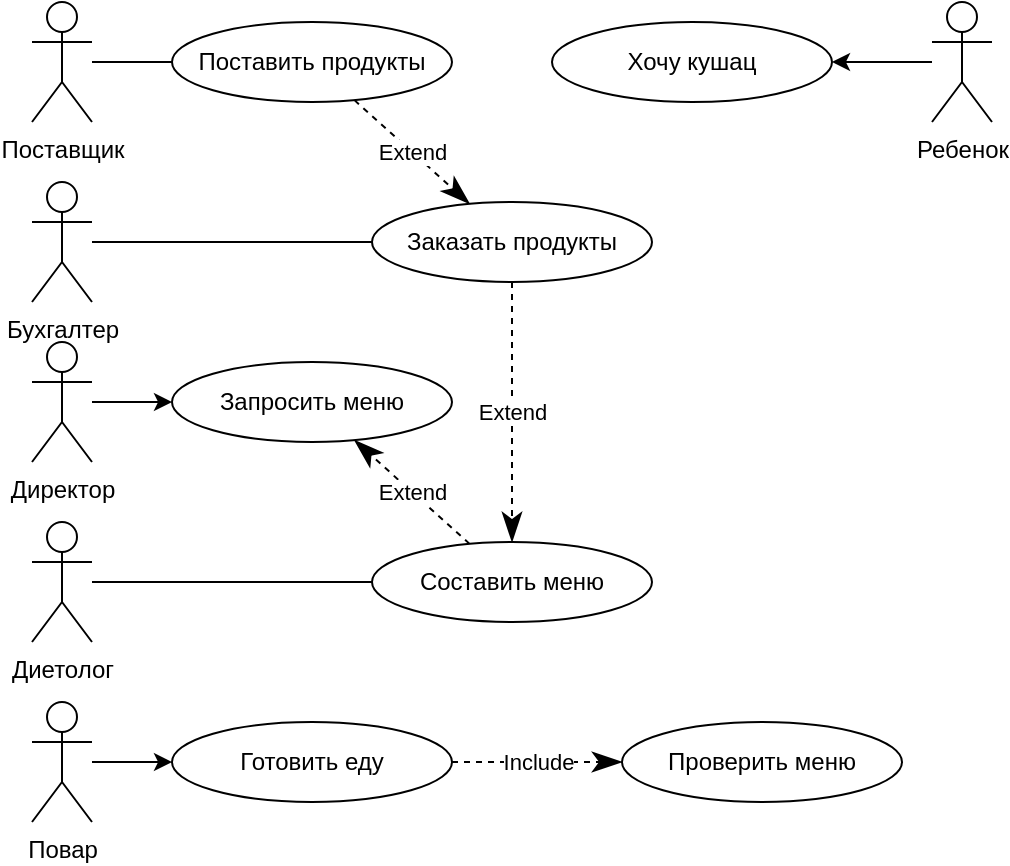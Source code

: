 <mxfile version="20.7.4" type="github">
  <diagram id="WTumbUDteVA8QTmnhO7a" name="Page-1">
    <mxGraphModel dx="1108" dy="672" grid="1" gridSize="10" guides="1" tooltips="1" connect="1" arrows="1" fold="1" page="1" pageScale="1" pageWidth="850" pageHeight="1100" math="0" shadow="0">
      <root>
        <mxCell id="0" />
        <mxCell id="1" parent="0" />
        <mxCell id="EE3mhE9z7PggbBqgpWji-1" value="Поставщик&lt;br&gt;" style="shape=umlActor;verticalLabelPosition=bottom;verticalAlign=top;html=1;outlineConnect=0;" vertex="1" parent="1">
          <mxGeometry x="60" y="10" width="30" height="60" as="geometry" />
        </mxCell>
        <mxCell id="EE3mhE9z7PggbBqgpWji-2" value="Диетолог" style="shape=umlActor;verticalLabelPosition=bottom;verticalAlign=top;html=1;outlineConnect=0;" vertex="1" parent="1">
          <mxGeometry x="60" y="270" width="30" height="60" as="geometry" />
        </mxCell>
        <mxCell id="EE3mhE9z7PggbBqgpWji-3" value="Составить меню&lt;br&gt;" style="ellipse;whiteSpace=wrap;html=1;" vertex="1" parent="1">
          <mxGeometry x="230" y="280" width="140" height="40" as="geometry" />
        </mxCell>
        <mxCell id="EE3mhE9z7PggbBqgpWji-4" value="Поставить продукты" style="ellipse;whiteSpace=wrap;html=1;" vertex="1" parent="1">
          <mxGeometry x="130" y="20" width="140" height="40" as="geometry" />
        </mxCell>
        <mxCell id="EE3mhE9z7PggbBqgpWji-5" value="Директор" style="shape=umlActor;verticalLabelPosition=bottom;verticalAlign=top;html=1;outlineConnect=0;" vertex="1" parent="1">
          <mxGeometry x="60" y="180" width="30" height="60" as="geometry" />
        </mxCell>
        <mxCell id="EE3mhE9z7PggbBqgpWji-6" value="Заказать продукты" style="ellipse;whiteSpace=wrap;html=1;" vertex="1" parent="1">
          <mxGeometry x="230" y="110" width="140" height="40" as="geometry" />
        </mxCell>
        <mxCell id="EE3mhE9z7PggbBqgpWji-7" value="Ребенок" style="shape=umlActor;verticalLabelPosition=bottom;verticalAlign=top;html=1;outlineConnect=0;" vertex="1" parent="1">
          <mxGeometry x="510" y="10" width="30" height="60" as="geometry" />
        </mxCell>
        <mxCell id="EE3mhE9z7PggbBqgpWji-9" value="Хочу кушац" style="ellipse;whiteSpace=wrap;html=1;" vertex="1" parent="1">
          <mxGeometry x="320" y="20" width="140" height="40" as="geometry" />
        </mxCell>
        <mxCell id="EE3mhE9z7PggbBqgpWji-10" value="" style="endArrow=classic;html=1;rounded=0;" edge="1" parent="1" source="EE3mhE9z7PggbBqgpWji-7" target="EE3mhE9z7PggbBqgpWji-9">
          <mxGeometry width="50" height="50" relative="1" as="geometry">
            <mxPoint x="480" y="320" as="sourcePoint" />
            <mxPoint x="530" y="270" as="targetPoint" />
          </mxGeometry>
        </mxCell>
        <mxCell id="EE3mhE9z7PggbBqgpWji-11" value="Готовить еду" style="ellipse;whiteSpace=wrap;html=1;" vertex="1" parent="1">
          <mxGeometry x="130" y="370" width="140" height="40" as="geometry" />
        </mxCell>
        <mxCell id="EE3mhE9z7PggbBqgpWji-12" value="Повар" style="shape=umlActor;verticalLabelPosition=bottom;verticalAlign=top;html=1;outlineConnect=0;" vertex="1" parent="1">
          <mxGeometry x="60" y="360" width="30" height="60" as="geometry" />
        </mxCell>
        <mxCell id="EE3mhE9z7PggbBqgpWji-13" value="" style="endArrow=classic;html=1;rounded=0;" edge="1" parent="1" source="EE3mhE9z7PggbBqgpWji-12" target="EE3mhE9z7PggbBqgpWji-11">
          <mxGeometry width="50" height="50" relative="1" as="geometry">
            <mxPoint x="150" y="360" as="sourcePoint" />
            <mxPoint x="200" y="310" as="targetPoint" />
          </mxGeometry>
        </mxCell>
        <mxCell id="EE3mhE9z7PggbBqgpWji-14" value="" style="endArrow=none;html=1;rounded=0;endFill=0;" edge="1" parent="1" source="EE3mhE9z7PggbBqgpWji-2" target="EE3mhE9z7PggbBqgpWji-3">
          <mxGeometry width="50" height="50" relative="1" as="geometry">
            <mxPoint x="320" y="400" as="sourcePoint" />
            <mxPoint x="370" y="350" as="targetPoint" />
          </mxGeometry>
        </mxCell>
        <mxCell id="EE3mhE9z7PggbBqgpWji-15" value="Проверить меню" style="ellipse;whiteSpace=wrap;html=1;" vertex="1" parent="1">
          <mxGeometry x="355" y="370" width="140" height="40" as="geometry" />
        </mxCell>
        <mxCell id="EE3mhE9z7PggbBqgpWji-16" value="Include" style="endArrow=classicThin;endSize=12;dashed=1;html=1;rounded=0;endFill=1;" edge="1" parent="1" source="EE3mhE9z7PggbBqgpWji-11" target="EE3mhE9z7PggbBqgpWji-15">
          <mxGeometry width="160" relative="1" as="geometry">
            <mxPoint x="300" y="430" as="sourcePoint" />
            <mxPoint x="510" y="580" as="targetPoint" />
          </mxGeometry>
        </mxCell>
        <mxCell id="EE3mhE9z7PggbBqgpWji-17" value="Запросить меню" style="ellipse;whiteSpace=wrap;html=1;" vertex="1" parent="1">
          <mxGeometry x="130" y="190" width="140" height="40" as="geometry" />
        </mxCell>
        <mxCell id="EE3mhE9z7PggbBqgpWji-18" value="Бухгалтер" style="shape=umlActor;verticalLabelPosition=bottom;verticalAlign=top;html=1;outlineConnect=0;" vertex="1" parent="1">
          <mxGeometry x="60" y="100" width="30" height="60" as="geometry" />
        </mxCell>
        <mxCell id="EE3mhE9z7PggbBqgpWji-19" value="" style="endArrow=none;html=1;rounded=0;endFill=0;" edge="1" parent="1" source="EE3mhE9z7PggbBqgpWji-18" target="EE3mhE9z7PggbBqgpWji-6">
          <mxGeometry width="50" height="50" relative="1" as="geometry">
            <mxPoint x="389.0" y="220.002" as="sourcePoint" />
            <mxPoint x="460.617" y="224.736" as="targetPoint" />
          </mxGeometry>
        </mxCell>
        <mxCell id="EE3mhE9z7PggbBqgpWji-20" value="Extend" style="endArrow=classicThin;endSize=12;dashed=1;html=1;rounded=0;endFill=1;" edge="1" parent="1" source="EE3mhE9z7PggbBqgpWji-3" target="EE3mhE9z7PggbBqgpWji-17">
          <mxGeometry width="160" relative="1" as="geometry">
            <mxPoint x="345.0" y="279.66" as="sourcePoint" />
            <mxPoint x="425" y="279.66" as="targetPoint" />
          </mxGeometry>
        </mxCell>
        <mxCell id="EE3mhE9z7PggbBqgpWji-21" value="" style="endArrow=classic;html=1;rounded=0;" edge="1" parent="1" source="EE3mhE9z7PggbBqgpWji-5" target="EE3mhE9z7PggbBqgpWji-17">
          <mxGeometry width="50" height="50" relative="1" as="geometry">
            <mxPoint x="381.43" y="170.001" as="sourcePoint" />
            <mxPoint x="300.004" y="175.053" as="targetPoint" />
          </mxGeometry>
        </mxCell>
        <mxCell id="EE3mhE9z7PggbBqgpWji-22" value="Extend" style="endArrow=classicThin;endSize=12;dashed=1;html=1;rounded=0;endFill=1;" edge="1" parent="1" source="EE3mhE9z7PggbBqgpWji-6" target="EE3mhE9z7PggbBqgpWji-3">
          <mxGeometry width="160" relative="1" as="geometry">
            <mxPoint x="360" y="250" as="sourcePoint" />
            <mxPoint x="327.084" y="207.665" as="targetPoint" />
          </mxGeometry>
        </mxCell>
        <mxCell id="EE3mhE9z7PggbBqgpWji-23" value="Extend" style="endArrow=classicThin;endSize=12;dashed=1;html=1;rounded=0;endFill=1;" edge="1" parent="1" source="EE3mhE9z7PggbBqgpWji-4" target="EE3mhE9z7PggbBqgpWji-6">
          <mxGeometry width="160" relative="1" as="geometry">
            <mxPoint x="360" y="80" as="sourcePoint" />
            <mxPoint x="420" y="200" as="targetPoint" />
          </mxGeometry>
        </mxCell>
        <mxCell id="EE3mhE9z7PggbBqgpWji-24" value="" style="endArrow=none;html=1;rounded=0;endFill=0;" edge="1" parent="1" source="EE3mhE9z7PggbBqgpWji-4" target="EE3mhE9z7PggbBqgpWji-1">
          <mxGeometry width="50" height="50" relative="1" as="geometry">
            <mxPoint x="352.11" y="39.996" as="sourcePoint" />
            <mxPoint x="299.999" y="43.976" as="targetPoint" />
          </mxGeometry>
        </mxCell>
      </root>
    </mxGraphModel>
  </diagram>
</mxfile>
